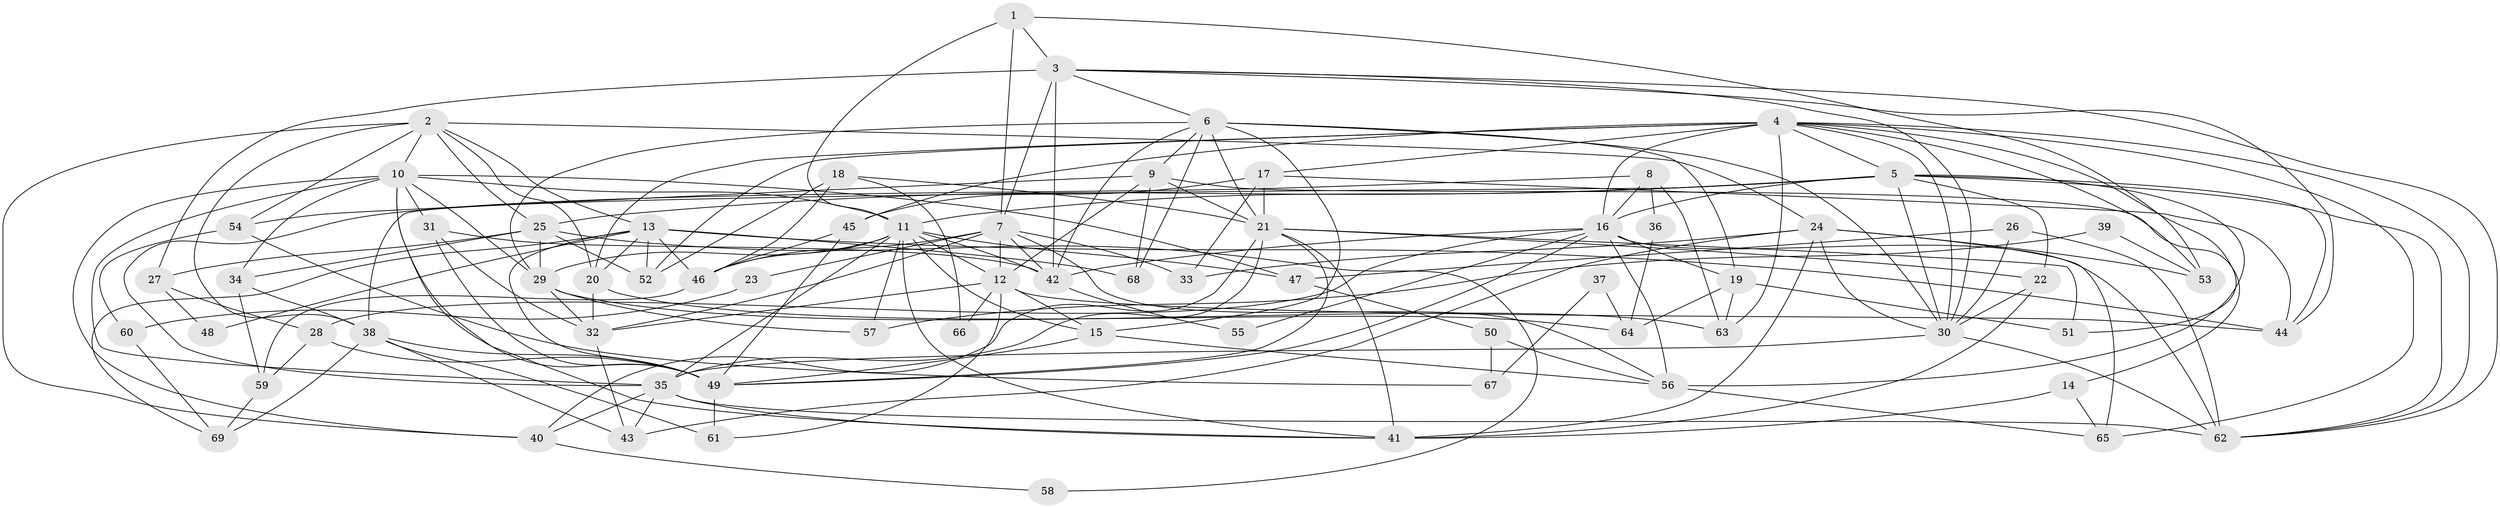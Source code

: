 // original degree distribution, {4: 0.40875912408759124, 3: 0.23357664233576642, 2: 0.12408759124087591, 5: 0.0948905109489051, 7: 0.072992700729927, 6: 0.058394160583941604, 11: 0.0072992700729927005}
// Generated by graph-tools (version 1.1) at 2025/36/03/09/25 02:36:18]
// undirected, 69 vertices, 184 edges
graph export_dot {
graph [start="1"]
  node [color=gray90,style=filled];
  1;
  2;
  3;
  4;
  5;
  6;
  7;
  8;
  9;
  10;
  11;
  12;
  13;
  14;
  15;
  16;
  17;
  18;
  19;
  20;
  21;
  22;
  23;
  24;
  25;
  26;
  27;
  28;
  29;
  30;
  31;
  32;
  33;
  34;
  35;
  36;
  37;
  38;
  39;
  40;
  41;
  42;
  43;
  44;
  45;
  46;
  47;
  48;
  49;
  50;
  51;
  52;
  53;
  54;
  55;
  56;
  57;
  58;
  59;
  60;
  61;
  62;
  63;
  64;
  65;
  66;
  67;
  68;
  69;
  1 -- 3 [weight=1.0];
  1 -- 7 [weight=1.0];
  1 -- 11 [weight=1.0];
  1 -- 53 [weight=1.0];
  2 -- 10 [weight=2.0];
  2 -- 13 [weight=1.0];
  2 -- 20 [weight=1.0];
  2 -- 24 [weight=1.0];
  2 -- 25 [weight=2.0];
  2 -- 38 [weight=1.0];
  2 -- 40 [weight=1.0];
  2 -- 54 [weight=1.0];
  3 -- 6 [weight=1.0];
  3 -- 7 [weight=2.0];
  3 -- 27 [weight=1.0];
  3 -- 30 [weight=1.0];
  3 -- 42 [weight=1.0];
  3 -- 44 [weight=1.0];
  3 -- 62 [weight=1.0];
  4 -- 5 [weight=1.0];
  4 -- 16 [weight=1.0];
  4 -- 17 [weight=1.0];
  4 -- 20 [weight=2.0];
  4 -- 30 [weight=1.0];
  4 -- 45 [weight=1.0];
  4 -- 51 [weight=1.0];
  4 -- 52 [weight=1.0];
  4 -- 53 [weight=1.0];
  4 -- 62 [weight=1.0];
  4 -- 63 [weight=1.0];
  4 -- 65 [weight=1.0];
  5 -- 11 [weight=1.0];
  5 -- 16 [weight=1.0];
  5 -- 22 [weight=1.0];
  5 -- 25 [weight=2.0];
  5 -- 30 [weight=1.0];
  5 -- 38 [weight=1.0];
  5 -- 44 [weight=1.0];
  5 -- 56 [weight=1.0];
  5 -- 62 [weight=1.0];
  6 -- 9 [weight=1.0];
  6 -- 15 [weight=1.0];
  6 -- 19 [weight=1.0];
  6 -- 21 [weight=2.0];
  6 -- 29 [weight=1.0];
  6 -- 30 [weight=1.0];
  6 -- 42 [weight=1.0];
  6 -- 68 [weight=1.0];
  7 -- 12 [weight=1.0];
  7 -- 23 [weight=1.0];
  7 -- 32 [weight=1.0];
  7 -- 33 [weight=1.0];
  7 -- 42 [weight=1.0];
  7 -- 46 [weight=1.0];
  7 -- 56 [weight=1.0];
  8 -- 16 [weight=1.0];
  8 -- 35 [weight=1.0];
  8 -- 36 [weight=1.0];
  8 -- 63 [weight=1.0];
  9 -- 12 [weight=1.0];
  9 -- 14 [weight=1.0];
  9 -- 21 [weight=3.0];
  9 -- 54 [weight=1.0];
  9 -- 68 [weight=1.0];
  10 -- 11 [weight=1.0];
  10 -- 29 [weight=1.0];
  10 -- 31 [weight=1.0];
  10 -- 34 [weight=1.0];
  10 -- 35 [weight=2.0];
  10 -- 40 [weight=1.0];
  10 -- 41 [weight=1.0];
  10 -- 47 [weight=1.0];
  10 -- 49 [weight=1.0];
  11 -- 12 [weight=1.0];
  11 -- 15 [weight=2.0];
  11 -- 29 [weight=1.0];
  11 -- 35 [weight=1.0];
  11 -- 41 [weight=1.0];
  11 -- 42 [weight=1.0];
  11 -- 46 [weight=1.0];
  11 -- 47 [weight=1.0];
  11 -- 57 [weight=1.0];
  12 -- 15 [weight=1.0];
  12 -- 32 [weight=1.0];
  12 -- 44 [weight=1.0];
  12 -- 61 [weight=1.0];
  12 -- 66 [weight=1.0];
  13 -- 20 [weight=2.0];
  13 -- 44 [weight=2.0];
  13 -- 46 [weight=1.0];
  13 -- 48 [weight=1.0];
  13 -- 49 [weight=2.0];
  13 -- 52 [weight=1.0];
  13 -- 68 [weight=1.0];
  13 -- 69 [weight=1.0];
  14 -- 41 [weight=1.0];
  14 -- 65 [weight=1.0];
  15 -- 49 [weight=1.0];
  15 -- 56 [weight=1.0];
  16 -- 19 [weight=1.0];
  16 -- 28 [weight=1.0];
  16 -- 42 [weight=1.0];
  16 -- 49 [weight=1.0];
  16 -- 55 [weight=1.0];
  16 -- 56 [weight=2.0];
  16 -- 62 [weight=1.0];
  17 -- 21 [weight=1.0];
  17 -- 33 [weight=1.0];
  17 -- 44 [weight=1.0];
  17 -- 45 [weight=1.0];
  18 -- 21 [weight=1.0];
  18 -- 46 [weight=1.0];
  18 -- 52 [weight=1.0];
  18 -- 66 [weight=1.0];
  19 -- 51 [weight=1.0];
  19 -- 63 [weight=1.0];
  19 -- 64 [weight=1.0];
  20 -- 32 [weight=1.0];
  20 -- 64 [weight=1.0];
  21 -- 22 [weight=1.0];
  21 -- 35 [weight=1.0];
  21 -- 40 [weight=1.0];
  21 -- 41 [weight=1.0];
  21 -- 49 [weight=1.0];
  21 -- 51 [weight=1.0];
  22 -- 30 [weight=1.0];
  22 -- 41 [weight=1.0];
  23 -- 60 [weight=1.0];
  24 -- 30 [weight=1.0];
  24 -- 33 [weight=1.0];
  24 -- 41 [weight=1.0];
  24 -- 43 [weight=1.0];
  24 -- 53 [weight=1.0];
  24 -- 65 [weight=1.0];
  25 -- 27 [weight=1.0];
  25 -- 29 [weight=1.0];
  25 -- 34 [weight=1.0];
  25 -- 52 [weight=1.0];
  25 -- 58 [weight=1.0];
  26 -- 30 [weight=1.0];
  26 -- 47 [weight=1.0];
  26 -- 62 [weight=1.0];
  27 -- 28 [weight=1.0];
  27 -- 48 [weight=1.0];
  28 -- 49 [weight=1.0];
  28 -- 59 [weight=1.0];
  29 -- 32 [weight=1.0];
  29 -- 57 [weight=2.0];
  29 -- 63 [weight=1.0];
  30 -- 35 [weight=1.0];
  30 -- 62 [weight=1.0];
  31 -- 32 [weight=1.0];
  31 -- 42 [weight=1.0];
  31 -- 49 [weight=1.0];
  32 -- 43 [weight=1.0];
  34 -- 38 [weight=2.0];
  34 -- 59 [weight=1.0];
  35 -- 40 [weight=1.0];
  35 -- 41 [weight=1.0];
  35 -- 43 [weight=1.0];
  35 -- 62 [weight=1.0];
  36 -- 64 [weight=1.0];
  37 -- 64 [weight=1.0];
  37 -- 67 [weight=1.0];
  38 -- 43 [weight=1.0];
  38 -- 49 [weight=1.0];
  38 -- 61 [weight=1.0];
  38 -- 69 [weight=1.0];
  39 -- 53 [weight=1.0];
  39 -- 57 [weight=1.0];
  40 -- 58 [weight=1.0];
  42 -- 55 [weight=1.0];
  45 -- 46 [weight=1.0];
  45 -- 49 [weight=1.0];
  46 -- 59 [weight=1.0];
  47 -- 50 [weight=1.0];
  49 -- 61 [weight=1.0];
  50 -- 56 [weight=1.0];
  50 -- 67 [weight=1.0];
  54 -- 60 [weight=1.0];
  54 -- 67 [weight=1.0];
  56 -- 65 [weight=1.0];
  59 -- 69 [weight=1.0];
  60 -- 69 [weight=1.0];
}
